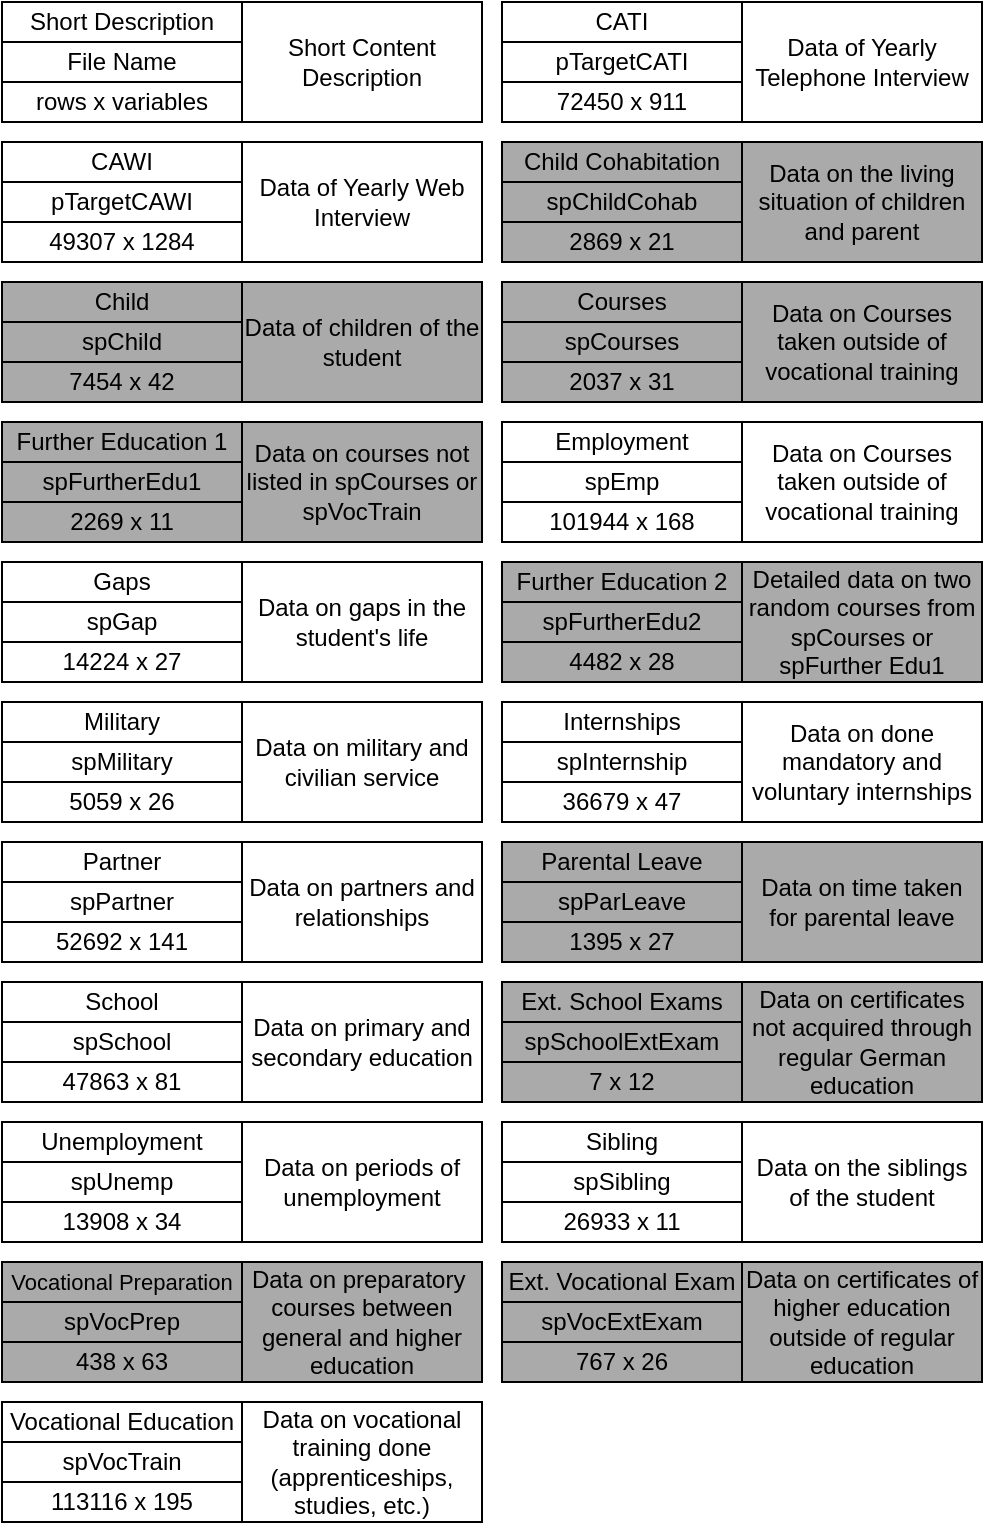 <mxfile version="10.6.5"><diagram id="rLjPR8dZ6crTPKlvr38e" name="Page-1"><mxGraphModel dx="1010" dy="617" grid="1" gridSize="10" guides="1" tooltips="1" connect="1" arrows="1" fold="1" page="1" pageScale="1" pageWidth="827" pageHeight="1169" math="0" shadow="0"><root><mxCell id="0"/><mxCell id="1" parent="0"/><mxCell id="oKT0U80gu44HSkrOtyT4-53" value="" style="group;fillColor=#AAAAAA;" parent="1" vertex="1" connectable="0"><mxGeometry x="280" y="190" width="240" height="60" as="geometry"/></mxCell><mxCell id="oKT0U80gu44HSkrOtyT4-54" value="" style="group;fillColor=#AAAAAA;" parent="oKT0U80gu44HSkrOtyT4-53" vertex="1" connectable="0"><mxGeometry width="240" height="60" as="geometry"/></mxCell><mxCell id="oKT0U80gu44HSkrOtyT4-55" value="" style="group;fillColor=#AAAAAA;" parent="oKT0U80gu44HSkrOtyT4-54" vertex="1" connectable="0"><mxGeometry width="120" height="60" as="geometry"/></mxCell><mxCell id="oKT0U80gu44HSkrOtyT4-56" value="Courses" style="rounded=0;whiteSpace=wrap;html=1;fillColor=#AAAAAA;" parent="oKT0U80gu44HSkrOtyT4-55" vertex="1"><mxGeometry width="120" height="20" as="geometry"/></mxCell><mxCell id="oKT0U80gu44HSkrOtyT4-57" value="2037 x 31" style="rounded=0;whiteSpace=wrap;html=1;fillColor=#AAAAAA;" parent="oKT0U80gu44HSkrOtyT4-55" vertex="1"><mxGeometry y="40" width="120" height="20" as="geometry"/></mxCell><mxCell id="oKT0U80gu44HSkrOtyT4-75" value="spCourses" style="rounded=0;whiteSpace=wrap;html=1;fillColor=#AAAAAA;" parent="oKT0U80gu44HSkrOtyT4-55" vertex="1"><mxGeometry y="20" width="120" height="20" as="geometry"/></mxCell><mxCell id="oKT0U80gu44HSkrOtyT4-58" value="Data on Courses taken outside of vocational training" style="rounded=0;whiteSpace=wrap;html=1;fillColor=#AAAAAA;" parent="oKT0U80gu44HSkrOtyT4-54" vertex="1"><mxGeometry x="120" width="120" height="60" as="geometry"/></mxCell><mxCell id="oKT0U80gu44HSkrOtyT4-71" value="" style="group" parent="1" vertex="1" connectable="0"><mxGeometry x="30" y="120" width="240" height="60" as="geometry"/></mxCell><mxCell id="oKT0U80gu44HSkrOtyT4-42" value="" style="group" parent="oKT0U80gu44HSkrOtyT4-71" vertex="1" connectable="0"><mxGeometry width="240" height="60" as="geometry"/></mxCell><mxCell id="oKT0U80gu44HSkrOtyT4-4" value="" style="group" parent="oKT0U80gu44HSkrOtyT4-42" vertex="1" connectable="0"><mxGeometry width="240" height="60" as="geometry"/></mxCell><mxCell id="oKT0U80gu44HSkrOtyT4-5" value="&lt;div&gt;CAWI&lt;/div&gt;" style="rounded=0;whiteSpace=wrap;html=1;" parent="oKT0U80gu44HSkrOtyT4-4" vertex="1"><mxGeometry width="120" height="20" as="geometry"/></mxCell><mxCell id="oKT0U80gu44HSkrOtyT4-6" value="49307 x 1284" style="rounded=0;whiteSpace=wrap;html=1;" parent="oKT0U80gu44HSkrOtyT4-4" vertex="1"><mxGeometry y="40" width="120" height="20" as="geometry"/></mxCell><mxCell id="oKT0U80gu44HSkrOtyT4-40" value="Data of Yearly Web Interview" style="rounded=0;whiteSpace=wrap;html=1;" parent="oKT0U80gu44HSkrOtyT4-4" vertex="1"><mxGeometry x="120" width="120" height="60" as="geometry"/></mxCell><mxCell id="oKT0U80gu44HSkrOtyT4-69" value="&lt;div&gt;pTargetCAWI&lt;/div&gt;" style="rounded=0;whiteSpace=wrap;html=1;" parent="oKT0U80gu44HSkrOtyT4-4" vertex="1"><mxGeometry y="20" width="120" height="20" as="geometry"/></mxCell><mxCell id="oKT0U80gu44HSkrOtyT4-72" value="" style="group;fillColor=#AAAAAA;" parent="1" vertex="1" connectable="0"><mxGeometry x="30" y="190" width="240" height="60" as="geometry"/></mxCell><mxCell id="oKT0U80gu44HSkrOtyT4-43" value="" style="group;fillColor=#AAAAAA;" parent="oKT0U80gu44HSkrOtyT4-72" vertex="1" connectable="0"><mxGeometry width="240" height="60" as="geometry"/></mxCell><mxCell id="oKT0U80gu44HSkrOtyT4-8" value="" style="group;fillColor=#AAAAAA;" parent="oKT0U80gu44HSkrOtyT4-43" vertex="1" connectable="0"><mxGeometry width="120" height="60" as="geometry"/></mxCell><mxCell id="oKT0U80gu44HSkrOtyT4-9" value="Child" style="rounded=0;whiteSpace=wrap;html=1;fillColor=#AAAAAA;" parent="oKT0U80gu44HSkrOtyT4-8" vertex="1"><mxGeometry width="120" height="20" as="geometry"/></mxCell><mxCell id="oKT0U80gu44HSkrOtyT4-10" value="7454 x 42" style="rounded=0;whiteSpace=wrap;html=1;fillColor=#AAAAAA;" parent="oKT0U80gu44HSkrOtyT4-8" vertex="1"><mxGeometry y="40" width="120" height="20" as="geometry"/></mxCell><mxCell id="oKT0U80gu44HSkrOtyT4-41" value="Data of children of the student" style="rounded=0;whiteSpace=wrap;html=1;fillColor=#AAAAAA;" parent="oKT0U80gu44HSkrOtyT4-43" vertex="1"><mxGeometry x="120" width="120" height="60" as="geometry"/></mxCell><mxCell id="oKT0U80gu44HSkrOtyT4-70" value="spChild" style="rounded=0;whiteSpace=wrap;html=1;fillColor=#AAAAAA;" parent="oKT0U80gu44HSkrOtyT4-72" vertex="1"><mxGeometry y="20" width="120" height="20" as="geometry"/></mxCell><mxCell id="oKT0U80gu44HSkrOtyT4-74" value="" style="group;fillColor=#AAAAAA;" parent="1" vertex="1" connectable="0"><mxGeometry x="280" y="120" width="240" height="60" as="geometry"/></mxCell><mxCell id="oKT0U80gu44HSkrOtyT4-46" value="" style="group;fillColor=#AAAAAA;" parent="oKT0U80gu44HSkrOtyT4-74" vertex="1" connectable="0"><mxGeometry width="240" height="60" as="geometry"/></mxCell><mxCell id="oKT0U80gu44HSkrOtyT4-45" value="" style="group;fillColor=#AAAAAA;" parent="oKT0U80gu44HSkrOtyT4-46" vertex="1" connectable="0"><mxGeometry width="240" height="60" as="geometry"/></mxCell><mxCell id="oKT0U80gu44HSkrOtyT4-20" value="" style="group;fillColor=#AAAAAA;" parent="oKT0U80gu44HSkrOtyT4-45" vertex="1" connectable="0"><mxGeometry width="120" height="60" as="geometry"/></mxCell><mxCell id="oKT0U80gu44HSkrOtyT4-21" value="Child Cohabitation" style="rounded=0;whiteSpace=wrap;html=1;fillColor=#AAAAAA;" parent="oKT0U80gu44HSkrOtyT4-20" vertex="1"><mxGeometry width="120" height="20" as="geometry"/></mxCell><mxCell id="oKT0U80gu44HSkrOtyT4-22" value="&lt;div&gt;2869 x 21&lt;/div&gt;" style="rounded=0;whiteSpace=wrap;html=1;fillColor=#AAAAAA;" parent="oKT0U80gu44HSkrOtyT4-20" vertex="1"><mxGeometry y="40" width="120" height="20" as="geometry"/></mxCell><mxCell id="oKT0U80gu44HSkrOtyT4-44" value="Data on the living situation of children and parent" style="rounded=0;whiteSpace=wrap;html=1;fillColor=#AAAAAA;" parent="oKT0U80gu44HSkrOtyT4-45" vertex="1"><mxGeometry x="120" width="120" height="60" as="geometry"/></mxCell><mxCell id="oKT0U80gu44HSkrOtyT4-73" value="spChildCohab" style="rounded=0;whiteSpace=wrap;html=1;fillColor=#AAAAAA;" parent="oKT0U80gu44HSkrOtyT4-74" vertex="1"><mxGeometry y="20" width="120" height="20" as="geometry"/></mxCell><mxCell id="oKT0U80gu44HSkrOtyT4-77" value="" style="group" parent="1" vertex="1" connectable="0"><mxGeometry x="280" y="260" width="240" height="60" as="geometry"/></mxCell><mxCell id="oKT0U80gu44HSkrOtyT4-59" value="" style="group" parent="oKT0U80gu44HSkrOtyT4-77" vertex="1" connectable="0"><mxGeometry width="240" height="60" as="geometry"/></mxCell><mxCell id="oKT0U80gu44HSkrOtyT4-60" value="" style="group" parent="oKT0U80gu44HSkrOtyT4-59" vertex="1" connectable="0"><mxGeometry width="240" height="60" as="geometry"/></mxCell><mxCell id="oKT0U80gu44HSkrOtyT4-61" value="" style="group" parent="oKT0U80gu44HSkrOtyT4-60" vertex="1" connectable="0"><mxGeometry width="120" height="60" as="geometry"/></mxCell><mxCell id="oKT0U80gu44HSkrOtyT4-62" value="Employment" style="rounded=0;whiteSpace=wrap;html=1;" parent="oKT0U80gu44HSkrOtyT4-61" vertex="1"><mxGeometry width="120" height="20" as="geometry"/></mxCell><mxCell id="oKT0U80gu44HSkrOtyT4-63" value="101944 x 168" style="rounded=0;whiteSpace=wrap;html=1;" parent="oKT0U80gu44HSkrOtyT4-61" vertex="1"><mxGeometry y="40" width="120" height="20" as="geometry"/></mxCell><mxCell id="oKT0U80gu44HSkrOtyT4-64" value="Data on Courses taken outside of vocational training" style="rounded=0;whiteSpace=wrap;html=1;" parent="oKT0U80gu44HSkrOtyT4-60" vertex="1"><mxGeometry x="120" width="120" height="60" as="geometry"/></mxCell><mxCell id="oKT0U80gu44HSkrOtyT4-76" value="&lt;div&gt;spEmp&lt;/div&gt;" style="rounded=0;whiteSpace=wrap;html=1;" parent="oKT0U80gu44HSkrOtyT4-77" vertex="1"><mxGeometry y="20" width="120" height="20" as="geometry"/></mxCell><mxCell id="oKT0U80gu44HSkrOtyT4-78" value="" style="group;spacing=2;fillColor=#AAAAAA;" parent="1" vertex="1" connectable="0"><mxGeometry x="30" y="260" width="240" height="60" as="geometry"/></mxCell><mxCell id="oKT0U80gu44HSkrOtyT4-79" value="" style="group;fillColor=#AAAAAA;" parent="oKT0U80gu44HSkrOtyT4-78" vertex="1" connectable="0"><mxGeometry width="240" height="60" as="geometry"/></mxCell><mxCell id="oKT0U80gu44HSkrOtyT4-80" value="" style="group;fillColor=#AAAAAA;" parent="oKT0U80gu44HSkrOtyT4-79" vertex="1" connectable="0"><mxGeometry width="240" height="60" as="geometry"/></mxCell><mxCell id="oKT0U80gu44HSkrOtyT4-81" value="" style="group;fillColor=#AAAAAA;" parent="oKT0U80gu44HSkrOtyT4-80" vertex="1" connectable="0"><mxGeometry width="120" height="60" as="geometry"/></mxCell><mxCell id="oKT0U80gu44HSkrOtyT4-82" value="Further Education 1" style="rounded=0;whiteSpace=wrap;html=1;fillColor=#AAAAAA;" parent="oKT0U80gu44HSkrOtyT4-81" vertex="1"><mxGeometry width="120" height="20" as="geometry"/></mxCell><mxCell id="oKT0U80gu44HSkrOtyT4-83" value="2269 x 11" style="rounded=0;whiteSpace=wrap;html=1;fillColor=#AAAAAA;" parent="oKT0U80gu44HSkrOtyT4-81" vertex="1"><mxGeometry y="40" width="120" height="20" as="geometry"/></mxCell><mxCell id="oKT0U80gu44HSkrOtyT4-84" value="Data on courses not listed in spCourses or spVocTrain" style="rounded=0;whiteSpace=wrap;html=1;fillColor=#AAAAAA;" parent="oKT0U80gu44HSkrOtyT4-80" vertex="1"><mxGeometry x="120" width="120" height="60" as="geometry"/></mxCell><mxCell id="oKT0U80gu44HSkrOtyT4-85" value="spFurtherEdu1" style="rounded=0;whiteSpace=wrap;html=1;fillColor=#AAAAAA;" parent="oKT0U80gu44HSkrOtyT4-78" vertex="1"><mxGeometry y="20" width="120" height="20" as="geometry"/></mxCell><mxCell id="oKT0U80gu44HSkrOtyT4-86" value="" style="group;fillColor=#AAAAAA;" parent="1" vertex="1" connectable="0"><mxGeometry x="280" y="330" width="240" height="60" as="geometry"/></mxCell><mxCell id="oKT0U80gu44HSkrOtyT4-87" value="" style="group;fillColor=#AAAAAA;" parent="oKT0U80gu44HSkrOtyT4-86" vertex="1" connectable="0"><mxGeometry width="240" height="60" as="geometry"/></mxCell><mxCell id="oKT0U80gu44HSkrOtyT4-88" value="" style="group;fillColor=#AAAAAA;" parent="oKT0U80gu44HSkrOtyT4-87" vertex="1" connectable="0"><mxGeometry width="240" height="60" as="geometry"/></mxCell><mxCell id="oKT0U80gu44HSkrOtyT4-89" value="" style="group;fillColor=#AAAAAA;" parent="oKT0U80gu44HSkrOtyT4-88" vertex="1" connectable="0"><mxGeometry width="120" height="60" as="geometry"/></mxCell><mxCell id="oKT0U80gu44HSkrOtyT4-90" value="Further Education 2" style="rounded=0;whiteSpace=wrap;html=1;fillColor=#AAAAAA;" parent="oKT0U80gu44HSkrOtyT4-89" vertex="1"><mxGeometry width="120" height="20" as="geometry"/></mxCell><mxCell id="oKT0U80gu44HSkrOtyT4-91" value="4482 x 28" style="rounded=0;whiteSpace=wrap;html=1;fillColor=#AAAAAA;" parent="oKT0U80gu44HSkrOtyT4-89" vertex="1"><mxGeometry y="40" width="120" height="20" as="geometry"/></mxCell><mxCell id="oKT0U80gu44HSkrOtyT4-92" value="Detailed data on two random courses from spCourses or spFurther Edu1" style="rounded=0;whiteSpace=wrap;html=1;fillColor=#AAAAAA;" parent="oKT0U80gu44HSkrOtyT4-88" vertex="1"><mxGeometry x="120" width="120" height="60" as="geometry"/></mxCell><mxCell id="oKT0U80gu44HSkrOtyT4-93" value="spFurtherEdu2" style="rounded=0;whiteSpace=wrap;html=1;fillColor=#AAAAAA;" parent="oKT0U80gu44HSkrOtyT4-86" vertex="1"><mxGeometry y="20" width="120" height="20" as="geometry"/></mxCell><mxCell id="oKT0U80gu44HSkrOtyT4-94" value="" style="group" parent="1" vertex="1" connectable="0"><mxGeometry x="30" y="330" width="240" height="60" as="geometry"/></mxCell><mxCell id="oKT0U80gu44HSkrOtyT4-95" value="" style="group" parent="oKT0U80gu44HSkrOtyT4-94" vertex="1" connectable="0"><mxGeometry width="240" height="60" as="geometry"/></mxCell><mxCell id="oKT0U80gu44HSkrOtyT4-96" value="" style="group" parent="oKT0U80gu44HSkrOtyT4-95" vertex="1" connectable="0"><mxGeometry width="240" height="60" as="geometry"/></mxCell><mxCell id="oKT0U80gu44HSkrOtyT4-97" value="" style="group" parent="oKT0U80gu44HSkrOtyT4-96" vertex="1" connectable="0"><mxGeometry width="120" height="60" as="geometry"/></mxCell><mxCell id="oKT0U80gu44HSkrOtyT4-98" value="&lt;div&gt;Gaps&lt;/div&gt;" style="rounded=0;whiteSpace=wrap;html=1;" parent="oKT0U80gu44HSkrOtyT4-97" vertex="1"><mxGeometry width="120" height="20" as="geometry"/></mxCell><mxCell id="oKT0U80gu44HSkrOtyT4-99" value="14224 x 27" style="rounded=0;whiteSpace=wrap;html=1;" parent="oKT0U80gu44HSkrOtyT4-97" vertex="1"><mxGeometry y="40" width="120" height="20" as="geometry"/></mxCell><mxCell id="oKT0U80gu44HSkrOtyT4-100" value="Data on gaps in the student's life" style="rounded=0;whiteSpace=wrap;html=1;" parent="oKT0U80gu44HSkrOtyT4-96" vertex="1"><mxGeometry x="120" width="120" height="60" as="geometry"/></mxCell><mxCell id="oKT0U80gu44HSkrOtyT4-101" value="spGap" style="rounded=0;whiteSpace=wrap;html=1;" parent="oKT0U80gu44HSkrOtyT4-94" vertex="1"><mxGeometry y="20" width="120" height="20" as="geometry"/></mxCell><mxCell id="oKT0U80gu44HSkrOtyT4-104" value="" style="group" parent="1" vertex="1" connectable="0"><mxGeometry x="30" y="400" width="240" height="60" as="geometry"/></mxCell><mxCell id="oKT0U80gu44HSkrOtyT4-105" value="" style="group" parent="oKT0U80gu44HSkrOtyT4-104" vertex="1" connectable="0"><mxGeometry width="240" height="60" as="geometry"/></mxCell><mxCell id="oKT0U80gu44HSkrOtyT4-106" value="" style="group" parent="oKT0U80gu44HSkrOtyT4-105" vertex="1" connectable="0"><mxGeometry width="240" height="60" as="geometry"/></mxCell><mxCell id="oKT0U80gu44HSkrOtyT4-107" value="" style="group" parent="oKT0U80gu44HSkrOtyT4-106" vertex="1" connectable="0"><mxGeometry width="120" height="60" as="geometry"/></mxCell><mxCell id="oKT0U80gu44HSkrOtyT4-108" value="Military" style="rounded=0;whiteSpace=wrap;html=1;" parent="oKT0U80gu44HSkrOtyT4-107" vertex="1"><mxGeometry width="120" height="20" as="geometry"/></mxCell><mxCell id="oKT0U80gu44HSkrOtyT4-109" value="5059 x 26" style="rounded=0;whiteSpace=wrap;html=1;" parent="oKT0U80gu44HSkrOtyT4-107" vertex="1"><mxGeometry y="40" width="120" height="20" as="geometry"/></mxCell><mxCell id="oKT0U80gu44HSkrOtyT4-110" value="Data on military and civilian service" style="rounded=0;whiteSpace=wrap;html=1;" parent="oKT0U80gu44HSkrOtyT4-106" vertex="1"><mxGeometry x="120" width="120" height="60" as="geometry"/></mxCell><mxCell id="oKT0U80gu44HSkrOtyT4-111" value="spMilitary" style="rounded=0;whiteSpace=wrap;html=1;" parent="oKT0U80gu44HSkrOtyT4-104" vertex="1"><mxGeometry y="20" width="120" height="20" as="geometry"/></mxCell><mxCell id="oKT0U80gu44HSkrOtyT4-112" value="" style="group" parent="1" vertex="1" connectable="0"><mxGeometry x="280" y="400" width="240" height="60" as="geometry"/></mxCell><mxCell id="oKT0U80gu44HSkrOtyT4-113" value="" style="group" parent="oKT0U80gu44HSkrOtyT4-112" vertex="1" connectable="0"><mxGeometry width="240" height="60" as="geometry"/></mxCell><mxCell id="oKT0U80gu44HSkrOtyT4-114" value="" style="group" parent="oKT0U80gu44HSkrOtyT4-113" vertex="1" connectable="0"><mxGeometry width="240" height="60" as="geometry"/></mxCell><mxCell id="oKT0U80gu44HSkrOtyT4-115" value="" style="group" parent="oKT0U80gu44HSkrOtyT4-114" vertex="1" connectable="0"><mxGeometry width="120" height="60" as="geometry"/></mxCell><mxCell id="oKT0U80gu44HSkrOtyT4-116" value="Internships" style="rounded=0;whiteSpace=wrap;html=1;" parent="oKT0U80gu44HSkrOtyT4-115" vertex="1"><mxGeometry width="120" height="20" as="geometry"/></mxCell><mxCell id="oKT0U80gu44HSkrOtyT4-117" value="36679 x 47" style="rounded=0;whiteSpace=wrap;html=1;" parent="oKT0U80gu44HSkrOtyT4-115" vertex="1"><mxGeometry y="40" width="120" height="20" as="geometry"/></mxCell><mxCell id="oKT0U80gu44HSkrOtyT4-118" value="Data on done mandatory and voluntary internships" style="rounded=0;whiteSpace=wrap;html=1;" parent="oKT0U80gu44HSkrOtyT4-114" vertex="1"><mxGeometry x="120" width="120" height="60" as="geometry"/></mxCell><mxCell id="oKT0U80gu44HSkrOtyT4-119" value="spInternship" style="rounded=0;whiteSpace=wrap;html=1;" parent="oKT0U80gu44HSkrOtyT4-112" vertex="1"><mxGeometry y="20" width="120" height="20" as="geometry"/></mxCell><mxCell id="oKT0U80gu44HSkrOtyT4-121" value="" style="group;fillColor=#AAAAAA;" parent="1" vertex="1" connectable="0"><mxGeometry x="280" y="470" width="240" height="60" as="geometry"/></mxCell><mxCell id="oKT0U80gu44HSkrOtyT4-122" value="" style="group;fillColor=#AAAAAA;" parent="oKT0U80gu44HSkrOtyT4-121" vertex="1" connectable="0"><mxGeometry width="240" height="60" as="geometry"/></mxCell><mxCell id="oKT0U80gu44HSkrOtyT4-123" value="" style="group;fillColor=#AAAAAA;" parent="oKT0U80gu44HSkrOtyT4-122" vertex="1" connectable="0"><mxGeometry width="240" height="60" as="geometry"/></mxCell><mxCell id="oKT0U80gu44HSkrOtyT4-124" value="" style="group;fillColor=#AAAAAA;" parent="oKT0U80gu44HSkrOtyT4-123" vertex="1" connectable="0"><mxGeometry width="120" height="60" as="geometry"/></mxCell><mxCell id="oKT0U80gu44HSkrOtyT4-125" value="Parental Leave" style="rounded=0;whiteSpace=wrap;html=1;fillColor=#AAAAAA;" parent="oKT0U80gu44HSkrOtyT4-124" vertex="1"><mxGeometry width="120" height="20" as="geometry"/></mxCell><mxCell id="oKT0U80gu44HSkrOtyT4-126" value="1395 x 27" style="rounded=0;whiteSpace=wrap;html=1;fillColor=#AAAAAA;" parent="oKT0U80gu44HSkrOtyT4-124" vertex="1"><mxGeometry y="40" width="120" height="20" as="geometry"/></mxCell><mxCell id="oKT0U80gu44HSkrOtyT4-127" value="Data on time taken for parental leave" style="rounded=0;whiteSpace=wrap;html=1;fillColor=#AAAAAA;" parent="oKT0U80gu44HSkrOtyT4-123" vertex="1"><mxGeometry x="120" width="120" height="60" as="geometry"/></mxCell><mxCell id="oKT0U80gu44HSkrOtyT4-128" value="spParLeave" style="rounded=0;whiteSpace=wrap;html=1;fillColor=#AAAAAA;" parent="oKT0U80gu44HSkrOtyT4-121" vertex="1"><mxGeometry y="20" width="120" height="20" as="geometry"/></mxCell><mxCell id="oKT0U80gu44HSkrOtyT4-129" value="" style="group" parent="1" vertex="1" connectable="0"><mxGeometry x="30" y="470" width="240" height="60" as="geometry"/></mxCell><mxCell id="oKT0U80gu44HSkrOtyT4-130" value="" style="group" parent="oKT0U80gu44HSkrOtyT4-129" vertex="1" connectable="0"><mxGeometry width="240" height="60" as="geometry"/></mxCell><mxCell id="oKT0U80gu44HSkrOtyT4-131" value="" style="group" parent="oKT0U80gu44HSkrOtyT4-130" vertex="1" connectable="0"><mxGeometry width="240" height="60" as="geometry"/></mxCell><mxCell id="oKT0U80gu44HSkrOtyT4-132" value="" style="group" parent="oKT0U80gu44HSkrOtyT4-131" vertex="1" connectable="0"><mxGeometry width="120" height="60" as="geometry"/></mxCell><mxCell id="oKT0U80gu44HSkrOtyT4-133" value="Partner" style="rounded=0;whiteSpace=wrap;html=1;" parent="oKT0U80gu44HSkrOtyT4-132" vertex="1"><mxGeometry width="120" height="20" as="geometry"/></mxCell><mxCell id="oKT0U80gu44HSkrOtyT4-134" value="52692 x 141" style="rounded=0;whiteSpace=wrap;html=1;" parent="oKT0U80gu44HSkrOtyT4-132" vertex="1"><mxGeometry y="40" width="120" height="20" as="geometry"/></mxCell><mxCell id="oKT0U80gu44HSkrOtyT4-135" value="Data on partners and relationships" style="rounded=0;whiteSpace=wrap;html=1;" parent="oKT0U80gu44HSkrOtyT4-131" vertex="1"><mxGeometry x="120" width="120" height="60" as="geometry"/></mxCell><mxCell id="oKT0U80gu44HSkrOtyT4-136" value="spPartner" style="rounded=0;whiteSpace=wrap;html=1;" parent="oKT0U80gu44HSkrOtyT4-129" vertex="1"><mxGeometry y="20" width="120" height="20" as="geometry"/></mxCell><mxCell id="oKT0U80gu44HSkrOtyT4-137" value="" style="group;fillColor=#AAAAAA;" parent="1" vertex="1" connectable="0"><mxGeometry x="280" y="540" width="240" height="60" as="geometry"/></mxCell><mxCell id="oKT0U80gu44HSkrOtyT4-138" value="" style="group;fillColor=#AAAAAA;" parent="oKT0U80gu44HSkrOtyT4-137" vertex="1" connectable="0"><mxGeometry width="240" height="60" as="geometry"/></mxCell><mxCell id="oKT0U80gu44HSkrOtyT4-139" value="" style="group;fillColor=#AAAAAA;" parent="oKT0U80gu44HSkrOtyT4-138" vertex="1" connectable="0"><mxGeometry width="240" height="60" as="geometry"/></mxCell><mxCell id="oKT0U80gu44HSkrOtyT4-140" value="" style="group;fillColor=#AAAAAA;" parent="oKT0U80gu44HSkrOtyT4-139" vertex="1" connectable="0"><mxGeometry width="120" height="60" as="geometry"/></mxCell><mxCell id="oKT0U80gu44HSkrOtyT4-141" value="Ext. School Exams" style="rounded=0;whiteSpace=wrap;html=1;fillColor=#AAAAAA;" parent="oKT0U80gu44HSkrOtyT4-140" vertex="1"><mxGeometry width="120" height="20" as="geometry"/></mxCell><mxCell id="oKT0U80gu44HSkrOtyT4-142" value="7 x 12" style="rounded=0;whiteSpace=wrap;html=1;fillColor=#AAAAAA;" parent="oKT0U80gu44HSkrOtyT4-140" vertex="1"><mxGeometry y="40" width="120" height="20" as="geometry"/></mxCell><mxCell id="oKT0U80gu44HSkrOtyT4-143" value="Data on certificates not acquired through regular German education" style="rounded=0;whiteSpace=wrap;html=1;fillColor=#AAAAAA;" parent="oKT0U80gu44HSkrOtyT4-139" vertex="1"><mxGeometry x="120" width="120" height="60" as="geometry"/></mxCell><mxCell id="oKT0U80gu44HSkrOtyT4-144" value="spSchoolExtExam" style="rounded=0;whiteSpace=wrap;html=1;fillColor=#AAAAAA;" parent="oKT0U80gu44HSkrOtyT4-137" vertex="1"><mxGeometry y="20" width="120" height="20" as="geometry"/></mxCell><mxCell id="oKT0U80gu44HSkrOtyT4-155" value="" style="group" parent="1" vertex="1" connectable="0"><mxGeometry x="30" y="540" width="240" height="60" as="geometry"/></mxCell><mxCell id="oKT0U80gu44HSkrOtyT4-156" value="" style="group" parent="oKT0U80gu44HSkrOtyT4-155" vertex="1" connectable="0"><mxGeometry width="240" height="60" as="geometry"/></mxCell><mxCell id="oKT0U80gu44HSkrOtyT4-157" value="" style="group" parent="oKT0U80gu44HSkrOtyT4-156" vertex="1" connectable="0"><mxGeometry width="240" height="60" as="geometry"/></mxCell><mxCell id="oKT0U80gu44HSkrOtyT4-158" value="" style="group" parent="oKT0U80gu44HSkrOtyT4-157" vertex="1" connectable="0"><mxGeometry width="120" height="60" as="geometry"/></mxCell><mxCell id="oKT0U80gu44HSkrOtyT4-159" value="School" style="rounded=0;whiteSpace=wrap;html=1;" parent="oKT0U80gu44HSkrOtyT4-158" vertex="1"><mxGeometry width="120" height="20" as="geometry"/></mxCell><mxCell id="oKT0U80gu44HSkrOtyT4-160" value="47863 x 81" style="rounded=0;whiteSpace=wrap;html=1;" parent="oKT0U80gu44HSkrOtyT4-158" vertex="1"><mxGeometry y="40" width="120" height="20" as="geometry"/></mxCell><mxCell id="oKT0U80gu44HSkrOtyT4-161" value="Data on primary and secondary education" style="rounded=0;whiteSpace=wrap;html=1;" parent="oKT0U80gu44HSkrOtyT4-157" vertex="1"><mxGeometry x="120" width="120" height="60" as="geometry"/></mxCell><mxCell id="oKT0U80gu44HSkrOtyT4-162" value="spSchool" style="rounded=0;whiteSpace=wrap;html=1;" parent="oKT0U80gu44HSkrOtyT4-155" vertex="1"><mxGeometry y="20" width="120" height="20" as="geometry"/></mxCell><mxCell id="oKT0U80gu44HSkrOtyT4-163" value="" style="group" parent="1" vertex="1" connectable="0"><mxGeometry x="280" y="610" width="240" height="60" as="geometry"/></mxCell><mxCell id="oKT0U80gu44HSkrOtyT4-164" value="" style="group" parent="oKT0U80gu44HSkrOtyT4-163" vertex="1" connectable="0"><mxGeometry width="240" height="60" as="geometry"/></mxCell><mxCell id="oKT0U80gu44HSkrOtyT4-165" value="" style="group" parent="oKT0U80gu44HSkrOtyT4-164" vertex="1" connectable="0"><mxGeometry width="240" height="60" as="geometry"/></mxCell><mxCell id="oKT0U80gu44HSkrOtyT4-166" value="" style="group" parent="oKT0U80gu44HSkrOtyT4-165" vertex="1" connectable="0"><mxGeometry width="120" height="60" as="geometry"/></mxCell><mxCell id="oKT0U80gu44HSkrOtyT4-167" value="Sibling" style="rounded=0;whiteSpace=wrap;html=1;" parent="oKT0U80gu44HSkrOtyT4-166" vertex="1"><mxGeometry width="120" height="20" as="geometry"/></mxCell><mxCell id="oKT0U80gu44HSkrOtyT4-168" value="26933 x 11" style="rounded=0;whiteSpace=wrap;html=1;" parent="oKT0U80gu44HSkrOtyT4-166" vertex="1"><mxGeometry y="40" width="120" height="20" as="geometry"/></mxCell><mxCell id="oKT0U80gu44HSkrOtyT4-169" value="Data on the siblings of the student" style="rounded=0;whiteSpace=wrap;html=1;" parent="oKT0U80gu44HSkrOtyT4-165" vertex="1"><mxGeometry x="120" width="120" height="60" as="geometry"/></mxCell><mxCell id="oKT0U80gu44HSkrOtyT4-170" value="spSibling" style="rounded=0;whiteSpace=wrap;html=1;" parent="oKT0U80gu44HSkrOtyT4-163" vertex="1"><mxGeometry y="20" width="120" height="20" as="geometry"/></mxCell><mxCell id="oKT0U80gu44HSkrOtyT4-171" value="" style="group" parent="1" vertex="1" connectable="0"><mxGeometry x="30" y="610" width="240" height="60" as="geometry"/></mxCell><mxCell id="oKT0U80gu44HSkrOtyT4-172" value="" style="group" parent="oKT0U80gu44HSkrOtyT4-171" vertex="1" connectable="0"><mxGeometry width="240" height="60" as="geometry"/></mxCell><mxCell id="oKT0U80gu44HSkrOtyT4-173" value="" style="group" parent="oKT0U80gu44HSkrOtyT4-172" vertex="1" connectable="0"><mxGeometry width="240" height="60" as="geometry"/></mxCell><mxCell id="oKT0U80gu44HSkrOtyT4-174" value="" style="group" parent="oKT0U80gu44HSkrOtyT4-173" vertex="1" connectable="0"><mxGeometry width="120" height="60" as="geometry"/></mxCell><mxCell id="oKT0U80gu44HSkrOtyT4-175" value="Unemployment" style="rounded=0;whiteSpace=wrap;html=1;" parent="oKT0U80gu44HSkrOtyT4-174" vertex="1"><mxGeometry width="120" height="20" as="geometry"/></mxCell><mxCell id="oKT0U80gu44HSkrOtyT4-176" value="13908 x 34" style="rounded=0;whiteSpace=wrap;html=1;" parent="oKT0U80gu44HSkrOtyT4-174" vertex="1"><mxGeometry y="40" width="120" height="20" as="geometry"/></mxCell><mxCell id="oKT0U80gu44HSkrOtyT4-177" value="Data on periods of unemployment" style="rounded=0;whiteSpace=wrap;html=1;" parent="oKT0U80gu44HSkrOtyT4-173" vertex="1"><mxGeometry x="120" width="120" height="60" as="geometry"/></mxCell><mxCell id="oKT0U80gu44HSkrOtyT4-178" value="spUnemp" style="rounded=0;whiteSpace=wrap;html=1;" parent="oKT0U80gu44HSkrOtyT4-171" vertex="1"><mxGeometry y="20" width="120" height="20" as="geometry"/></mxCell><mxCell id="oKT0U80gu44HSkrOtyT4-179" value="" style="group;fillColor=#AAAAAA;" parent="1" vertex="1" connectable="0"><mxGeometry x="280" y="680" width="240" height="60" as="geometry"/></mxCell><mxCell id="oKT0U80gu44HSkrOtyT4-180" value="" style="group;fillColor=#AAAAAA;" parent="oKT0U80gu44HSkrOtyT4-179" vertex="1" connectable="0"><mxGeometry width="240" height="60" as="geometry"/></mxCell><mxCell id="oKT0U80gu44HSkrOtyT4-181" value="" style="group;fillColor=#AAAAAA;" parent="oKT0U80gu44HSkrOtyT4-180" vertex="1" connectable="0"><mxGeometry width="240" height="60" as="geometry"/></mxCell><mxCell id="oKT0U80gu44HSkrOtyT4-182" value="" style="group;fillColor=#AAAAAA;" parent="oKT0U80gu44HSkrOtyT4-181" vertex="1" connectable="0"><mxGeometry width="120" height="60" as="geometry"/></mxCell><mxCell id="oKT0U80gu44HSkrOtyT4-183" value="Ext. Vocational Exam" style="rounded=0;whiteSpace=wrap;html=1;fillColor=#AAAAAA;" parent="oKT0U80gu44HSkrOtyT4-182" vertex="1"><mxGeometry width="120" height="20" as="geometry"/></mxCell><mxCell id="oKT0U80gu44HSkrOtyT4-184" value="767 x 26" style="rounded=0;whiteSpace=wrap;html=1;fillColor=#AAAAAA;" parent="oKT0U80gu44HSkrOtyT4-182" vertex="1"><mxGeometry y="40" width="120" height="20" as="geometry"/></mxCell><mxCell id="oKT0U80gu44HSkrOtyT4-185" value="Data on certificates of higher education outside of regular education" style="rounded=0;whiteSpace=wrap;html=1;fillColor=#AAAAAA;" parent="oKT0U80gu44HSkrOtyT4-181" vertex="1"><mxGeometry x="120" width="120" height="60" as="geometry"/></mxCell><mxCell id="oKT0U80gu44HSkrOtyT4-186" value="spVocExtExam" style="rounded=0;whiteSpace=wrap;html=1;fillColor=#AAAAAA;" parent="oKT0U80gu44HSkrOtyT4-179" vertex="1"><mxGeometry y="20" width="120" height="20" as="geometry"/></mxCell><mxCell id="oKT0U80gu44HSkrOtyT4-187" value="" style="group;fillColor=#AAAAAA;" parent="1" vertex="1" connectable="0"><mxGeometry x="30" y="680" width="240" height="60" as="geometry"/></mxCell><mxCell id="oKT0U80gu44HSkrOtyT4-188" value="" style="group;fillColor=#AAAAAA;" parent="oKT0U80gu44HSkrOtyT4-187" vertex="1" connectable="0"><mxGeometry width="240" height="60" as="geometry"/></mxCell><mxCell id="oKT0U80gu44HSkrOtyT4-189" value="" style="group;fillColor=#AAAAAA;" parent="oKT0U80gu44HSkrOtyT4-188" vertex="1" connectable="0"><mxGeometry width="240" height="60" as="geometry"/></mxCell><mxCell id="oKT0U80gu44HSkrOtyT4-190" value="" style="group;fillColor=#AAAAAA;" parent="oKT0U80gu44HSkrOtyT4-189" vertex="1" connectable="0"><mxGeometry width="120" height="60" as="geometry"/></mxCell><mxCell id="oKT0U80gu44HSkrOtyT4-191" value="&lt;font style=&quot;font-size: 11px&quot;&gt;Vocational Preparation&lt;/font&gt;" style="rounded=0;whiteSpace=wrap;html=1;fillColor=#AAAAAA;" parent="oKT0U80gu44HSkrOtyT4-190" vertex="1"><mxGeometry width="120" height="20" as="geometry"/></mxCell><mxCell id="oKT0U80gu44HSkrOtyT4-192" value="438 x 63" style="rounded=0;whiteSpace=wrap;html=1;fillColor=#AAAAAA;" parent="oKT0U80gu44HSkrOtyT4-190" vertex="1"><mxGeometry y="40" width="120" height="20" as="geometry"/></mxCell><mxCell id="oKT0U80gu44HSkrOtyT4-193" value="Data on preparatory&amp;nbsp; courses between general and higher education" style="rounded=0;whiteSpace=wrap;html=1;fillColor=#AAAAAA;" parent="oKT0U80gu44HSkrOtyT4-189" vertex="1"><mxGeometry x="120" width="120" height="60" as="geometry"/></mxCell><mxCell id="oKT0U80gu44HSkrOtyT4-194" value="spVocPrep" style="rounded=0;whiteSpace=wrap;html=1;fillColor=#AAAAAA;" parent="oKT0U80gu44HSkrOtyT4-187" vertex="1"><mxGeometry y="20" width="120" height="20" as="geometry"/></mxCell><mxCell id="oKT0U80gu44HSkrOtyT4-195" value="" style="group" parent="1" vertex="1" connectable="0"><mxGeometry x="30" y="750" width="240" height="60" as="geometry"/></mxCell><mxCell id="oKT0U80gu44HSkrOtyT4-196" value="" style="group" parent="oKT0U80gu44HSkrOtyT4-195" vertex="1" connectable="0"><mxGeometry width="240" height="60" as="geometry"/></mxCell><mxCell id="oKT0U80gu44HSkrOtyT4-197" value="" style="group" parent="oKT0U80gu44HSkrOtyT4-196" vertex="1" connectable="0"><mxGeometry width="240" height="60" as="geometry"/></mxCell><mxCell id="oKT0U80gu44HSkrOtyT4-198" value="" style="group" parent="oKT0U80gu44HSkrOtyT4-197" vertex="1" connectable="0"><mxGeometry width="120" height="60" as="geometry"/></mxCell><mxCell id="oKT0U80gu44HSkrOtyT4-199" value="Vocational Education" style="rounded=0;whiteSpace=wrap;html=1;" parent="oKT0U80gu44HSkrOtyT4-198" vertex="1"><mxGeometry width="120" height="20" as="geometry"/></mxCell><mxCell id="oKT0U80gu44HSkrOtyT4-200" value="113116 x 195" style="rounded=0;whiteSpace=wrap;html=1;" parent="oKT0U80gu44HSkrOtyT4-198" vertex="1"><mxGeometry y="40" width="120" height="20" as="geometry"/></mxCell><mxCell id="oKT0U80gu44HSkrOtyT4-201" value="Data on vocational training done (apprenticeships, studies, etc.)" style="rounded=0;whiteSpace=wrap;html=1;" parent="oKT0U80gu44HSkrOtyT4-197" vertex="1"><mxGeometry x="120" width="120" height="60" as="geometry"/></mxCell><mxCell id="oKT0U80gu44HSkrOtyT4-202" value="spVocTrain" style="rounded=0;whiteSpace=wrap;html=1;" parent="oKT0U80gu44HSkrOtyT4-195" vertex="1"><mxGeometry y="20" width="120" height="20" as="geometry"/></mxCell><mxCell id="oKT0U80gu44HSkrOtyT4-203" value="" style="group;fontColor=#424242;opacity=80;" parent="1" vertex="1" connectable="0"><mxGeometry x="30" y="50" width="240" height="60" as="geometry"/></mxCell><mxCell id="oKT0U80gu44HSkrOtyT4-204" value="" style="group" parent="oKT0U80gu44HSkrOtyT4-203" vertex="1" connectable="0"><mxGeometry width="240" height="60" as="geometry"/></mxCell><mxCell id="oKT0U80gu44HSkrOtyT4-205" value="" style="group" parent="oKT0U80gu44HSkrOtyT4-204" vertex="1" connectable="0"><mxGeometry width="240" height="60" as="geometry"/></mxCell><mxCell id="oKT0U80gu44HSkrOtyT4-206" value="" style="group" parent="oKT0U80gu44HSkrOtyT4-205" vertex="1" connectable="0"><mxGeometry width="120" height="60" as="geometry"/></mxCell><mxCell id="oKT0U80gu44HSkrOtyT4-207" value="Short Description" style="rounded=0;whiteSpace=wrap;html=1;" parent="oKT0U80gu44HSkrOtyT4-206" vertex="1"><mxGeometry width="120" height="20" as="geometry"/></mxCell><mxCell id="oKT0U80gu44HSkrOtyT4-208" value="rows x variables" style="rounded=0;whiteSpace=wrap;html=1;" parent="oKT0U80gu44HSkrOtyT4-206" vertex="1"><mxGeometry y="40" width="120" height="20" as="geometry"/></mxCell><mxCell id="oKT0U80gu44HSkrOtyT4-209" value="Short Content Description" style="rounded=0;whiteSpace=wrap;html=1;" parent="oKT0U80gu44HSkrOtyT4-205" vertex="1"><mxGeometry x="120" width="120" height="60" as="geometry"/></mxCell><mxCell id="oKT0U80gu44HSkrOtyT4-210" value="File Name" style="rounded=0;whiteSpace=wrap;html=1;" parent="oKT0U80gu44HSkrOtyT4-203" vertex="1"><mxGeometry y="20" width="120" height="20" as="geometry"/></mxCell><mxCell id="ItEzrl4-4jHSwqqehSQt-1" value="" style="group" vertex="1" connectable="0" parent="1"><mxGeometry x="280" y="50" width="240" height="60" as="geometry"/></mxCell><mxCell id="oKT0U80gu44HSkrOtyT4-68" value="" style="group" parent="ItEzrl4-4jHSwqqehSQt-1" vertex="1" connectable="0"><mxGeometry width="240" height="60" as="geometry"/></mxCell><mxCell id="oKT0U80gu44HSkrOtyT4-66" value="" style="group;container=1;" parent="oKT0U80gu44HSkrOtyT4-68" vertex="1" connectable="0"><mxGeometry width="240" height="60" as="geometry"/></mxCell><mxCell id="oKT0U80gu44HSkrOtyT4-39" value="" style="group" parent="oKT0U80gu44HSkrOtyT4-66" vertex="1" connectable="0"><mxGeometry width="240" height="60" as="geometry"/></mxCell><mxCell id="oKT0U80gu44HSkrOtyT4-3" value="" style="group" parent="oKT0U80gu44HSkrOtyT4-39" vertex="1" connectable="0"><mxGeometry width="120" height="60" as="geometry"/></mxCell><mxCell id="oKT0U80gu44HSkrOtyT4-1" value="CATI" style="rounded=0;whiteSpace=wrap;html=1;" parent="oKT0U80gu44HSkrOtyT4-3" vertex="1"><mxGeometry width="120" height="20" as="geometry"/></mxCell><mxCell id="oKT0U80gu44HSkrOtyT4-2" value="72450 x 911" style="rounded=0;whiteSpace=wrap;html=1;" parent="oKT0U80gu44HSkrOtyT4-3" vertex="1"><mxGeometry y="40" width="120" height="20" as="geometry"/></mxCell><mxCell id="oKT0U80gu44HSkrOtyT4-38" value="Data of Yearly Telephone Interview" style="rounded=0;whiteSpace=wrap;html=1;" parent="oKT0U80gu44HSkrOtyT4-39" vertex="1"><mxGeometry x="120" width="120" height="60" as="geometry"/></mxCell><mxCell id="oKT0U80gu44HSkrOtyT4-65" value="pTargetCATI" style="rounded=0;whiteSpace=wrap;html=1;" parent="oKT0U80gu44HSkrOtyT4-66" vertex="1"><mxGeometry y="20" width="120" height="20" as="geometry"/></mxCell></root></mxGraphModel></diagram></mxfile>